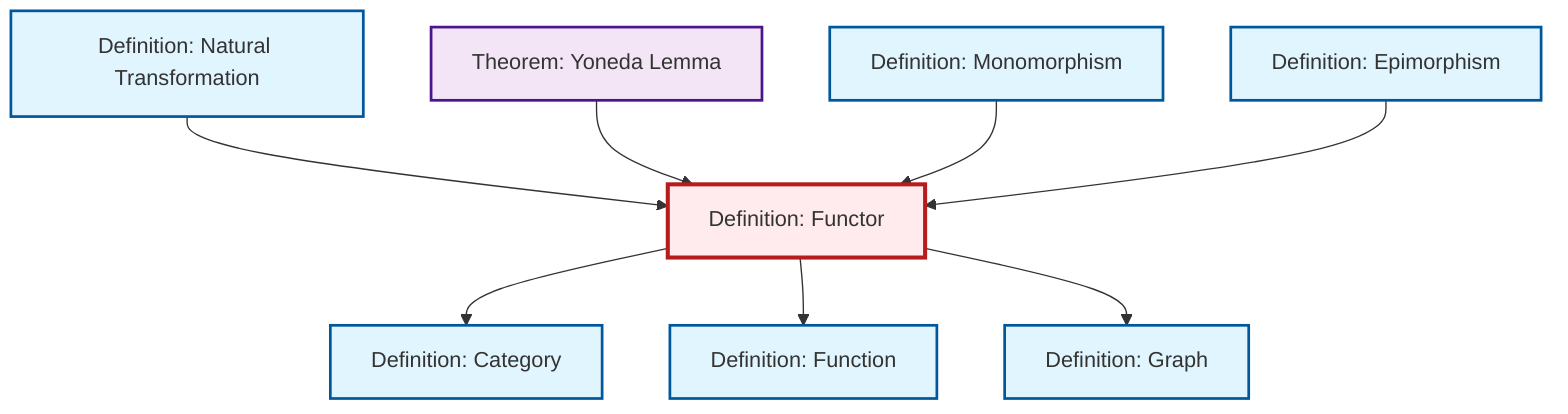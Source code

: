graph TD
    classDef definition fill:#e1f5fe,stroke:#01579b,stroke-width:2px
    classDef theorem fill:#f3e5f5,stroke:#4a148c,stroke-width:2px
    classDef axiom fill:#fff3e0,stroke:#e65100,stroke-width:2px
    classDef example fill:#e8f5e9,stroke:#1b5e20,stroke-width:2px
    classDef current fill:#ffebee,stroke:#b71c1c,stroke-width:3px
    def-graph["Definition: Graph"]:::definition
    def-category["Definition: Category"]:::definition
    thm-yoneda["Theorem: Yoneda Lemma"]:::theorem
    def-functor["Definition: Functor"]:::definition
    def-function["Definition: Function"]:::definition
    def-natural-transformation["Definition: Natural Transformation"]:::definition
    def-epimorphism["Definition: Epimorphism"]:::definition
    def-monomorphism["Definition: Monomorphism"]:::definition
    def-functor --> def-category
    def-functor --> def-function
    def-natural-transformation --> def-functor
    def-functor --> def-graph
    thm-yoneda --> def-functor
    def-monomorphism --> def-functor
    def-epimorphism --> def-functor
    class def-functor current